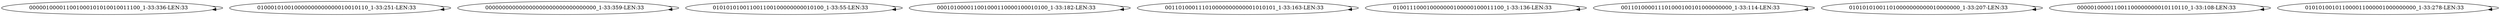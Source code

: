 digraph G {
    "000001000011001000101010010011100_1-33:336-LEN:33" -> "000001000011001000101010010011100_1-33:336-LEN:33";
    "010001010010000000000000010010110_1-33:251-LEN:33" -> "010001010010000000000000010010110_1-33:251-LEN:33";
    "000000000000000000000000000000000_1-33:359-LEN:33" -> "000000000000000000000000000000000_1-33:359-LEN:33";
    "010101010011001100100000000010100_1-33:55-LEN:33" -> "010101010011001100100000000010100_1-33:55-LEN:33";
    "000101000011001000110000100010100_1-33:182-LEN:33" -> "000101000011001000110000100010100_1-33:182-LEN:33";
    "001101000111010000000000001010101_1-33:163-LEN:33" -> "001101000111010000000000001010101_1-33:163-LEN:33";
    "010011100010000000100000100011100_1-33:136-LEN:33" -> "010011100010000000100000100011100_1-33:136-LEN:33";
    "001101000011101000100101000000000_1-33:114-LEN:33" -> "001101000011101000100101000000000_1-33:114-LEN:33";
    "010101010011010000000000010000000_1-33:207-LEN:33" -> "010101010011010000000000010000000_1-33:207-LEN:33";
    "000001000011001100000000010110110_1-33:108-LEN:33" -> "000001000011001100000000010110110_1-33:108-LEN:33";
    "010101001011000011000001000000000_1-33:278-LEN:33" -> "010101001011000011000001000000000_1-33:278-LEN:33";
}
